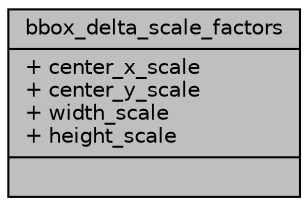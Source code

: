 digraph "bbox_delta_scale_factors"
{
 // INTERACTIVE_SVG=YES
 // LATEX_PDF_SIZE
  bgcolor="transparent";
  edge [fontname="Helvetica",fontsize="10",labelfontname="Helvetica",labelfontsize="10"];
  node [fontname="Helvetica",fontsize="10",shape=record];
  Node1 [label="{bbox_delta_scale_factors\n|+ center_x_scale\l+ center_y_scale\l+ width_scale\l+ height_scale\l|}",height=0.2,width=0.4,color="black", fillcolor="grey75", style="filled", fontcolor="black",tooltip="Bounding box delta scale factors."];
}
